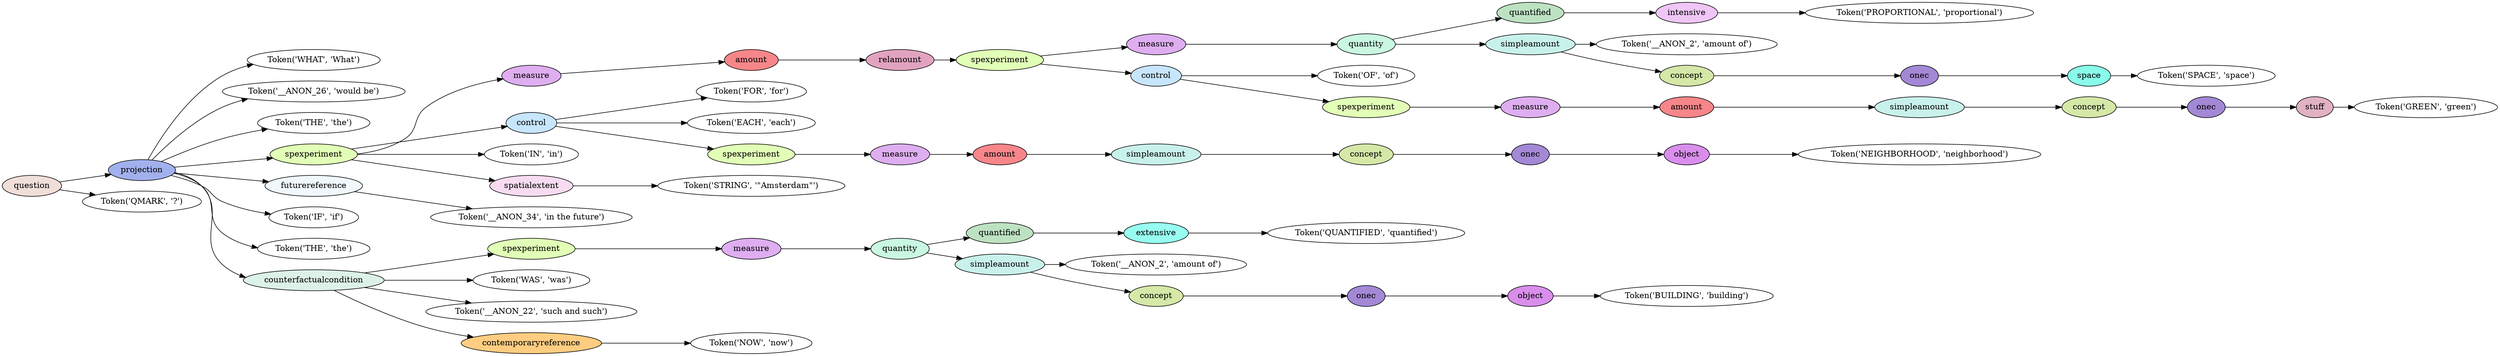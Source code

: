 digraph G {
rankdir=LR;
0 [label="Token('WHAT', 'What')"];
1 [label="Token('__ANON_26', 'would be')"];
2 [label="Token('THE', 'the')"];
3 [label="Token('PROPORTIONAL', 'proportional')"];
4 [fillcolor="#efc6f5", label=intensive, style=filled];
4 -> 3;
5 [fillcolor="#bde2c2", label=quantified, style=filled];
5 -> 4;
6 [label="Token('__ANON_2', 'amount of')"];
7 [label="Token('SPACE', 'space')"];
8 [fillcolor="#8afaea", label=space, style=filled];
8 -> 7;
9 [fillcolor="#a388d5", label=onec, style=filled];
9 -> 8;
10 [fillcolor="#d5e8a8", label=concept, style=filled];
10 -> 9;
11 [fillcolor="#c9f1ec", label=simpleamount, style=filled];
11 -> 6;
11 -> 10;
12 [fillcolor="#c9f7e1", label=quantity, style=filled];
12 -> 5;
12 -> 11;
13 [fillcolor="#deaef0", label=measure, style=filled];
13 -> 12;
14 [label="Token('OF', 'of')"];
15 [label="Token('GREEN', 'green')"];
16 [fillcolor="#e2b1c4", label=stuff, style=filled];
16 -> 15;
17 [fillcolor="#a388d5", label=onec, style=filled];
17 -> 16;
18 [fillcolor="#d5e8a8", label=concept, style=filled];
18 -> 17;
19 [fillcolor="#c9f1ec", label=simpleamount, style=filled];
19 -> 18;
20 [fillcolor="#f6868a", label=amount, style=filled];
20 -> 19;
21 [fillcolor="#deaef0", label=measure, style=filled];
21 -> 20;
22 [fillcolor="#e2ffb7", label=spexperiment, style=filled];
22 -> 21;
23 [fillcolor="#c7e5fb", label=control, style=filled];
23 -> 14;
23 -> 22;
24 [fillcolor="#e2ffb7", label=spexperiment, style=filled];
24 -> 13;
24 -> 23;
25 [fillcolor="#e2a3c0", label=relamount, style=filled];
25 -> 24;
26 [fillcolor="#f6868a", label=amount, style=filled];
26 -> 25;
27 [fillcolor="#deaef0", label=measure, style=filled];
27 -> 26;
28 [label="Token('FOR', 'for')"];
29 [label="Token('EACH', 'each')"];
30 [label="Token('NEIGHBORHOOD', 'neighborhood')"];
31 [fillcolor="#d98eec", label=object, style=filled];
31 -> 30;
32 [fillcolor="#a388d5", label=onec, style=filled];
32 -> 31;
33 [fillcolor="#d5e8a8", label=concept, style=filled];
33 -> 32;
34 [fillcolor="#c9f1ec", label=simpleamount, style=filled];
34 -> 33;
35 [fillcolor="#f6868a", label=amount, style=filled];
35 -> 34;
36 [fillcolor="#deaef0", label=measure, style=filled];
36 -> 35;
37 [fillcolor="#e2ffb7", label=spexperiment, style=filled];
37 -> 36;
38 [fillcolor="#c7e5fb", label=control, style=filled];
38 -> 28;
38 -> 29;
38 -> 37;
39 [label="Token('IN', 'in')"];
40 [label="Token('STRING', '\"Amsterdam\"')"];
41 [fillcolor="#f7dcf1", label=spatialextent, style=filled];
41 -> 40;
42 [fillcolor="#e2ffb7", label=spexperiment, style=filled];
42 -> 27;
42 -> 38;
42 -> 39;
42 -> 41;
43 [label="Token('__ANON_34', 'in the future')"];
44 [fillcolor="#f0f8fd", label=futurereference, style=filled];
44 -> 43;
45 [label="Token('IF', 'if')"];
46 [label="Token('THE', 'the')"];
47 [label="Token('QUANTIFIED', 'quantified')"];
48 [fillcolor="#98fcf0", label=extensive, style=filled];
48 -> 47;
49 [fillcolor="#bde2c2", label=quantified, style=filled];
49 -> 48;
50 [label="Token('__ANON_2', 'amount of')"];
51 [label="Token('BUILDING', 'building')"];
52 [fillcolor="#d98eec", label=object, style=filled];
52 -> 51;
53 [fillcolor="#a388d5", label=onec, style=filled];
53 -> 52;
54 [fillcolor="#d5e8a8", label=concept, style=filled];
54 -> 53;
55 [fillcolor="#c9f1ec", label=simpleamount, style=filled];
55 -> 50;
55 -> 54;
56 [fillcolor="#c9f7e1", label=quantity, style=filled];
56 -> 49;
56 -> 55;
57 [fillcolor="#deaef0", label=measure, style=filled];
57 -> 56;
58 [fillcolor="#e2ffb7", label=spexperiment, style=filled];
58 -> 57;
59 [label="Token('WAS', 'was')"];
60 [label="Token('__ANON_22', 'such and such')"];
61 [label="Token('NOW', 'now')"];
62 [fillcolor="#ffcd81", label=contemporaryreference, style=filled];
62 -> 61;
63 [fillcolor="#ddf2e7", label=counterfactualcondition, style=filled];
63 -> 58;
63 -> 59;
63 -> 60;
63 -> 62;
64 [fillcolor="#a2b1ed", label=projection, style=filled];
64 -> 0;
64 -> 1;
64 -> 2;
64 -> 42;
64 -> 44;
64 -> 45;
64 -> 46;
64 -> 63;
65 [label="Token('QMARK', '?')"];
66 [fillcolor="#f0ded8", label=question, style=filled];
66 -> 64;
66 -> 65;
}
